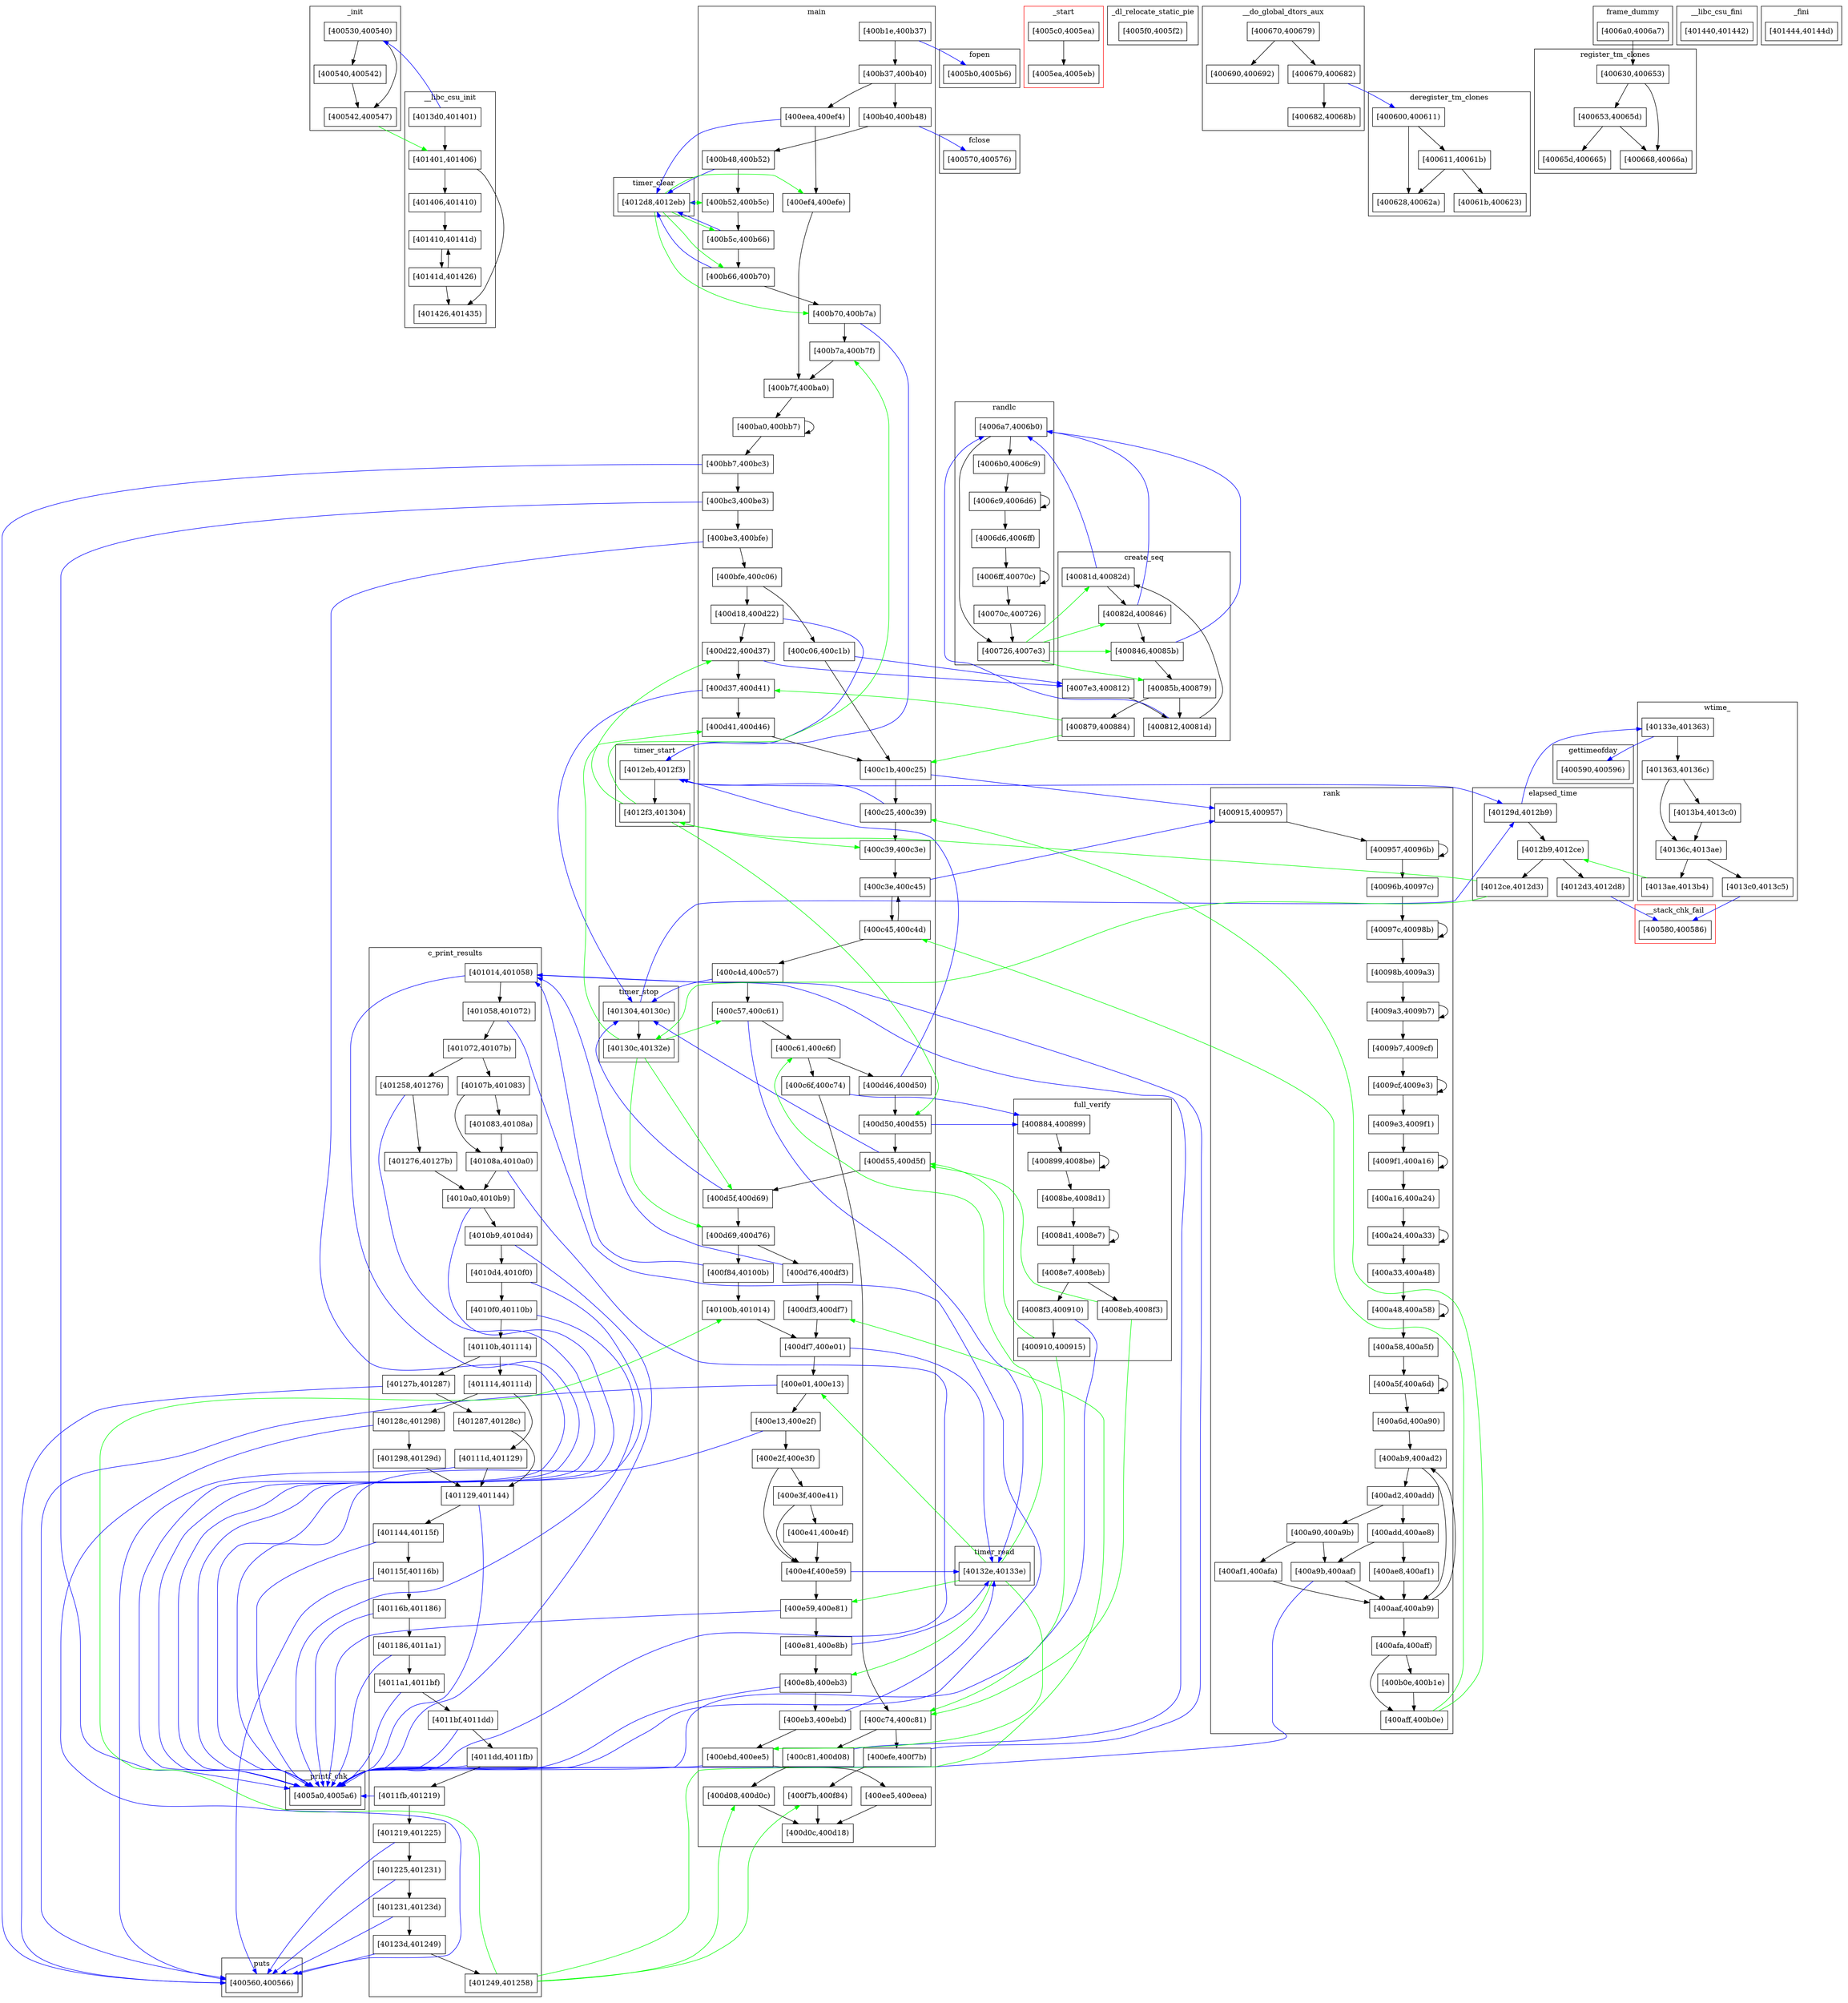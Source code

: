 digraph G{
	 subgraph cluster_1 {
		 label="_init"
		 shape=box
		 color=black
		"400530"[shape=box,label="[400530,400540)"];
		"400540"[shape=box,label="[400540,400542)"];
		"400542"[shape=box,label="[400542,400547)"];
	}
	"400530" -> "400542"
	"400530" -> "400540"
	"400540" -> "400542"
	"400542" -> "401401" [color=green]

	 subgraph cluster_2 {
		 label="puts"
		 shape=box
		 color=black
		"400560"[shape=box,label="[400560,400566)"];
	}

	 subgraph cluster_3 {
		 label="fclose"
		 shape=box
		 color=black
		"400570"[shape=box,label="[400570,400576)"];
	}

	 subgraph cluster_4 {
		 label="__stack_chk_fail"
		 shape=box
		 color=red
		"400580"[shape=box,label="[400580,400586)"];
	}

	 subgraph cluster_5 {
		 label="gettimeofday"
		 shape=box
		 color=black
		"400590"[shape=box,label="[400590,400596)"];
	}

	 subgraph cluster_6 {
		 label="__printf_chk"
		 shape=box
		 color=black
		"4005a0"[shape=box,label="[4005a0,4005a6)"];
	}

	 subgraph cluster_7 {
		 label="fopen"
		 shape=box
		 color=black
		"4005b0"[shape=box,label="[4005b0,4005b6)"];
	}

	 subgraph cluster_8 {
		 label="_start"
		 shape=box
		 color=red
		"4005c0"[shape=box,label="[4005c0,4005ea)"];
		"4005ea"[shape=box,label="[4005ea,4005eb)"];
	}
	"4005c0" -> "4005ea"

	 subgraph cluster_9 {
		 label="_dl_relocate_static_pie"
		 shape=box
		 color=black
		"4005f0"[shape=box,label="[4005f0,4005f2)"];
	}

	 subgraph cluster_10 {
		 label="deregister_tm_clones"
		 shape=box
		 color=black
		"400600"[shape=box,label="[400600,400611)"];
		"400611"[shape=box,label="[400611,40061b)"];
		"40061b"[shape=box,label="[40061b,400623)"];
		"400628"[shape=box,label="[400628,40062a)"];
	}
	"400600" -> "400628"
	"400600" -> "400611"
	"400611" -> "400628"
	"400611" -> "40061b"

	 subgraph cluster_11 {
		 label="register_tm_clones"
		 shape=box
		 color=black
		"400630"[shape=box,label="[400630,400653)"];
		"400653"[shape=box,label="[400653,40065d)"];
		"40065d"[shape=box,label="[40065d,400665)"];
		"400668"[shape=box,label="[400668,40066a)"];
	}
	"400630" -> "400668"
	"400630" -> "400653"
	"400653" -> "400668"
	"400653" -> "40065d"

	 subgraph cluster_12 {
		 label="__do_global_dtors_aux"
		 shape=box
		 color=black
		"400670"[shape=box,label="[400670,400679)"];
		"400679"[shape=box,label="[400679,400682)"];
		"400682"[shape=box,label="[400682,40068b)"];
		"400690"[shape=box,label="[400690,400692)"];
	}
	"400670" -> "400690"
	"400670" -> "400679"
	"400679" -> "400600" [color=blue]
	"400679" -> "400682"

	 subgraph cluster_13 {
		 label="frame_dummy"
		 shape=box
		 color=black
		"4006a0"[shape=box,label="[4006a0,4006a7)"];
	}
	"4006a0" -> "400630"

	 subgraph cluster_14 {
		 label="randlc"
		 shape=box
		 color=black
		"4006a7"[shape=box,label="[4006a7,4006b0)"];
		"4006b0"[shape=box,label="[4006b0,4006c9)"];
		"4006c9"[shape=box,label="[4006c9,4006d6)"];
		"4006d6"[shape=box,label="[4006d6,4006ff)"];
		"4006ff"[shape=box,label="[4006ff,40070c)"];
		"40070c"[shape=box,label="[40070c,400726)"];
		"400726"[shape=box,label="[400726,4007e3)"];
	}
	"4006a7" -> "400726"
	"4006a7" -> "4006b0"
	"4006b0" -> "4006c9"
	"4006c9" -> "4006c9"
	"4006c9" -> "4006d6"
	"4006d6" -> "4006ff"
	"4006ff" -> "4006ff"
	"4006ff" -> "40070c"
	"40070c" -> "400726"
	"400726" -> "40081d" [color=green]
	"400726" -> "40082d" [color=green]
	"400726" -> "400846" [color=green]
	"400726" -> "40085b" [color=green]

	 subgraph cluster_15 {
		 label="create_seq"
		 shape=box
		 color=black
		"4007e3"[shape=box,label="[4007e3,400812)"];
		"400812"[shape=box,label="[400812,40081d)"];
		"40081d"[shape=box,label="[40081d,40082d)"];
		"40082d"[shape=box,label="[40082d,400846)"];
		"400846"[shape=box,label="[400846,40085b)"];
		"40085b"[shape=box,label="[40085b,400879)"];
		"400879"[shape=box,label="[400879,400884)"];
	}
	"4007e3" -> "400812"
	"400812" -> "4006a7" [color=blue]
	"400812" -> "40081d"
	"40081d" -> "4006a7" [color=blue]
	"40081d" -> "40082d"
	"40082d" -> "4006a7" [color=blue]
	"40082d" -> "400846"
	"400846" -> "4006a7" [color=blue]
	"400846" -> "40085b"
	"40085b" -> "400812"
	"40085b" -> "400879"
	"400879" -> "400d37" [color=green]
	"400879" -> "400c1b" [color=green]

	 subgraph cluster_16 {
		 label="full_verify"
		 shape=box
		 color=black
		"400884"[shape=box,label="[400884,400899)"];
		"400899"[shape=box,label="[400899,4008be)"];
		"4008be"[shape=box,label="[4008be,4008d1)"];
		"4008d1"[shape=box,label="[4008d1,4008e7)"];
		"4008e7"[shape=box,label="[4008e7,4008eb)"];
		"4008eb"[shape=box,label="[4008eb,4008f3)"];
		"4008f3"[shape=box,label="[4008f3,400910)"];
		"400910"[shape=box,label="[400910,400915)"];
	}
	"400884" -> "400899"
	"400899" -> "400899"
	"400899" -> "4008be"
	"4008be" -> "4008d1"
	"4008d1" -> "4008d1"
	"4008d1" -> "4008e7"
	"4008e7" -> "4008f3"
	"4008e7" -> "4008eb"
	"4008eb" -> "400d55" [color=green]
	"4008eb" -> "400c74" [color=green]
	"4008f3" -> "4005a0" [color=blue]
	"4008f3" -> "400910"
	"400910" -> "400d55" [color=green]
	"400910" -> "400c74" [color=green]

	 subgraph cluster_17 {
		 label="rank"
		 shape=box
		 color=black
		"400915"[shape=box,label="[400915,400957)"];
		"400957"[shape=box,label="[400957,40096b)"];
		"40096b"[shape=box,label="[40096b,40097c)"];
		"40097c"[shape=box,label="[40097c,40098b)"];
		"40098b"[shape=box,label="[40098b,4009a3)"];
		"4009a3"[shape=box,label="[4009a3,4009b7)"];
		"4009b7"[shape=box,label="[4009b7,4009cf)"];
		"4009cf"[shape=box,label="[4009cf,4009e3)"];
		"4009e3"[shape=box,label="[4009e3,4009f1)"];
		"4009f1"[shape=box,label="[4009f1,400a16)"];
		"400a16"[shape=box,label="[400a16,400a24)"];
		"400a24"[shape=box,label="[400a24,400a33)"];
		"400a33"[shape=box,label="[400a33,400a48)"];
		"400a48"[shape=box,label="[400a48,400a58)"];
		"400a58"[shape=box,label="[400a58,400a5f)"];
		"400a5f"[shape=box,label="[400a5f,400a6d)"];
		"400a6d"[shape=box,label="[400a6d,400a90)"];
		"400a90"[shape=box,label="[400a90,400a9b)"];
		"400a9b"[shape=box,label="[400a9b,400aaf)"];
		"400aaf"[shape=box,label="[400aaf,400ab9)"];
		"400ab9"[shape=box,label="[400ab9,400ad2)"];
		"400ad2"[shape=box,label="[400ad2,400add)"];
		"400add"[shape=box,label="[400add,400ae8)"];
		"400ae8"[shape=box,label="[400ae8,400af1)"];
		"400af1"[shape=box,label="[400af1,400afa)"];
		"400afa"[shape=box,label="[400afa,400aff)"];
		"400aff"[shape=box,label="[400aff,400b0e)"];
		"400b0e"[shape=box,label="[400b0e,400b1e)"];
	}
	"400915" -> "400957"
	"400957" -> "400957"
	"400957" -> "40096b"
	"40096b" -> "40097c"
	"40097c" -> "40097c"
	"40097c" -> "40098b"
	"40098b" -> "4009a3"
	"4009a3" -> "4009a3"
	"4009a3" -> "4009b7"
	"4009b7" -> "4009cf"
	"4009cf" -> "4009cf"
	"4009cf" -> "4009e3"
	"4009e3" -> "4009f1"
	"4009f1" -> "4009f1"
	"4009f1" -> "400a16"
	"400a16" -> "400a24"
	"400a24" -> "400a24"
	"400a24" -> "400a33"
	"400a33" -> "400a48"
	"400a48" -> "400a48"
	"400a48" -> "400a58"
	"400a58" -> "400a5f"
	"400a5f" -> "400a5f"
	"400a5f" -> "400a6d"
	"400a6d" -> "400ab9"
	"400a90" -> "400af1"
	"400a90" -> "400a9b"
	"400a9b" -> "4005a0" [color=blue]
	"400a9b" -> "400aaf"
	"400aaf" -> "400afa"
	"400aaf" -> "400ab9"
	"400ab9" -> "400aaf"
	"400ab9" -> "400ad2"
	"400ad2" -> "400a90"
	"400ad2" -> "400add"
	"400add" -> "400a9b"
	"400add" -> "400ae8"
	"400ae8" -> "400aaf"
	"400af1" -> "400aaf"
	"400afa" -> "400b0e"
	"400afa" -> "400aff"
	"400aff" -> "400c25" [color=green]
	"400aff" -> "400c45" [color=green]
	"400b0e" -> "400aff"

	 subgraph cluster_18 {
		 label="main"
		 shape=box
		 color=black
		"400b1e"[shape=box,label="[400b1e,400b37)"];
		"400b37"[shape=box,label="[400b37,400b40)"];
		"400b40"[shape=box,label="[400b40,400b48)"];
		"400b48"[shape=box,label="[400b48,400b52)"];
		"400b52"[shape=box,label="[400b52,400b5c)"];
		"400b5c"[shape=box,label="[400b5c,400b66)"];
		"400b66"[shape=box,label="[400b66,400b70)"];
		"400b70"[shape=box,label="[400b70,400b7a)"];
		"400b7a"[shape=box,label="[400b7a,400b7f)"];
		"400b7f"[shape=box,label="[400b7f,400ba0)"];
		"400ba0"[shape=box,label="[400ba0,400bb7)"];
		"400bb7"[shape=box,label="[400bb7,400bc3)"];
		"400bc3"[shape=box,label="[400bc3,400be3)"];
		"400be3"[shape=box,label="[400be3,400bfe)"];
		"400bfe"[shape=box,label="[400bfe,400c06)"];
		"400c06"[shape=box,label="[400c06,400c1b)"];
		"400c1b"[shape=box,label="[400c1b,400c25)"];
		"400c25"[shape=box,label="[400c25,400c39)"];
		"400c39"[shape=box,label="[400c39,400c3e)"];
		"400c3e"[shape=box,label="[400c3e,400c45)"];
		"400c45"[shape=box,label="[400c45,400c4d)"];
		"400c4d"[shape=box,label="[400c4d,400c57)"];
		"400c57"[shape=box,label="[400c57,400c61)"];
		"400c61"[shape=box,label="[400c61,400c6f)"];
		"400c6f"[shape=box,label="[400c6f,400c74)"];
		"400c74"[shape=box,label="[400c74,400c81)"];
		"400c81"[shape=box,label="[400c81,400d08)"];
		"400d08"[shape=box,label="[400d08,400d0c)"];
		"400d0c"[shape=box,label="[400d0c,400d18)"];
		"400d18"[shape=box,label="[400d18,400d22)"];
		"400d22"[shape=box,label="[400d22,400d37)"];
		"400d37"[shape=box,label="[400d37,400d41)"];
		"400d41"[shape=box,label="[400d41,400d46)"];
		"400d46"[shape=box,label="[400d46,400d50)"];
		"400d50"[shape=box,label="[400d50,400d55)"];
		"400d55"[shape=box,label="[400d55,400d5f)"];
		"400d5f"[shape=box,label="[400d5f,400d69)"];
		"400d69"[shape=box,label="[400d69,400d76)"];
		"400d76"[shape=box,label="[400d76,400df3)"];
		"400df3"[shape=box,label="[400df3,400df7)"];
		"400df7"[shape=box,label="[400df7,400e01)"];
		"400e01"[shape=box,label="[400e01,400e13)"];
		"400e13"[shape=box,label="[400e13,400e2f)"];
		"400e2f"[shape=box,label="[400e2f,400e3f)"];
		"400e3f"[shape=box,label="[400e3f,400e41)"];
		"400e41"[shape=box,label="[400e41,400e4f)"];
		"400e4f"[shape=box,label="[400e4f,400e59)"];
		"400e59"[shape=box,label="[400e59,400e81)"];
		"400e81"[shape=box,label="[400e81,400e8b)"];
		"400e8b"[shape=box,label="[400e8b,400eb3)"];
		"400eb3"[shape=box,label="[400eb3,400ebd)"];
		"400ebd"[shape=box,label="[400ebd,400ee5)"];
		"400ee5"[shape=box,label="[400ee5,400eea)"];
		"400eea"[shape=box,label="[400eea,400ef4)"];
		"400ef4"[shape=box,label="[400ef4,400efe)"];
		"400efe"[shape=box,label="[400efe,400f7b)"];
		"400f7b"[shape=box,label="[400f7b,400f84)"];
		"400f84"[shape=box,label="[400f84,40100b)"];
		"40100b"[shape=box,label="[40100b,401014)"];
	}
	"400b1e" -> "4005b0" [color=blue]
	"400b1e" -> "400b37"
	"400b37" -> "400eea"
	"400b37" -> "400b40"
	"400b40" -> "400570" [color=blue]
	"400b40" -> "400b48"
	"400b48" -> "4012d8" [color=blue]
	"400b48" -> "400b52"
	"400b52" -> "4012d8" [color=blue]
	"400b52" -> "400b5c"
	"400b5c" -> "4012d8" [color=blue]
	"400b5c" -> "400b66"
	"400b66" -> "4012d8" [color=blue]
	"400b66" -> "400b70"
	"400b70" -> "4012eb" [color=blue]
	"400b70" -> "400b7a"
	"400b7a" -> "400b7f"
	"400b7f" -> "400ba0"
	"400ba0" -> "400ba0"
	"400ba0" -> "400bb7"
	"400bb7" -> "400560" [color=blue]
	"400bb7" -> "400bc3"
	"400bc3" -> "4005a0" [color=blue]
	"400bc3" -> "400be3"
	"400be3" -> "4005a0" [color=blue]
	"400be3" -> "400bfe"
	"400bfe" -> "400d18"
	"400bfe" -> "400c06"
	"400c06" -> "4007e3" [color=blue]
	"400c06" -> "400c1b"
	"400c1b" -> "400915" [color=blue]
	"400c1b" -> "400c25"
	"400c25" -> "4012eb" [color=blue]
	"400c25" -> "400c39"
	"400c39" -> "400c3e"
	"400c3e" -> "400915" [color=blue]
	"400c3e" -> "400c45"
	"400c45" -> "400c3e"
	"400c45" -> "400c4d"
	"400c4d" -> "401304" [color=blue]
	"400c4d" -> "400c57"
	"400c57" -> "40132e" [color=blue]
	"400c57" -> "400c61"
	"400c61" -> "400d46"
	"400c61" -> "400c6f"
	"400c6f" -> "400884" [color=blue]
	"400c6f" -> "400c74"
	"400c74" -> "400efe"
	"400c74" -> "400c81"
	"400c81" -> "401014" [color=blue]
	"400c81" -> "400d08"
	"400d08" -> "400d0c"
	"400d18" -> "4012eb" [color=blue]
	"400d18" -> "400d22"
	"400d22" -> "4007e3" [color=blue]
	"400d22" -> "400d37"
	"400d37" -> "401304" [color=blue]
	"400d37" -> "400d41"
	"400d41" -> "400c1b"
	"400d46" -> "4012eb" [color=blue]
	"400d46" -> "400d50"
	"400d50" -> "400884" [color=blue]
	"400d50" -> "400d55"
	"400d55" -> "401304" [color=blue]
	"400d55" -> "400d5f"
	"400d5f" -> "401304" [color=blue]
	"400d5f" -> "400d69"
	"400d69" -> "400f84"
	"400d69" -> "400d76"
	"400d76" -> "401014" [color=blue]
	"400d76" -> "400df3"
	"400df3" -> "400df7"
	"400df7" -> "40132e" [color=blue]
	"400df7" -> "400e01"
	"400e01" -> "400560" [color=blue]
	"400e01" -> "400e13"
	"400e13" -> "4005a0" [color=blue]
	"400e13" -> "400e2f"
	"400e2f" -> "400e4f"
	"400e2f" -> "400e3f"
	"400e3f" -> "400e4f"
	"400e3f" -> "400e41"
	"400e41" -> "400e4f"
	"400e4f" -> "40132e" [color=blue]
	"400e4f" -> "400e59"
	"400e59" -> "4005a0" [color=blue]
	"400e59" -> "400e81"
	"400e81" -> "40132e" [color=blue]
	"400e81" -> "400e8b"
	"400e8b" -> "4005a0" [color=blue]
	"400e8b" -> "400eb3"
	"400eb3" -> "40132e" [color=blue]
	"400eb3" -> "400ebd"
	"400ebd" -> "4005a0" [color=blue]
	"400ebd" -> "400ee5"
	"400ee5" -> "400d0c"
	"400eea" -> "4012d8" [color=blue]
	"400eea" -> "400ef4"
	"400ef4" -> "400b7f"
	"400efe" -> "401014" [color=blue]
	"400efe" -> "400f7b"
	"400f7b" -> "400d0c"
	"400f84" -> "401014" [color=blue]
	"400f84" -> "40100b"
	"40100b" -> "400df7"

	 subgraph cluster_19 {
		 label="c_print_results"
		 shape=box
		 color=black
		"401014"[shape=box,label="[401014,401058)"];
		"401058"[shape=box,label="[401058,401072)"];
		"401072"[shape=box,label="[401072,40107b)"];
		"40107b"[shape=box,label="[40107b,401083)"];
		"401083"[shape=box,label="[401083,40108a)"];
		"40108a"[shape=box,label="[40108a,4010a0)"];
		"4010a0"[shape=box,label="[4010a0,4010b9)"];
		"4010b9"[shape=box,label="[4010b9,4010d4)"];
		"4010d4"[shape=box,label="[4010d4,4010f0)"];
		"4010f0"[shape=box,label="[4010f0,40110b)"];
		"40110b"[shape=box,label="[40110b,401114)"];
		"401114"[shape=box,label="[401114,40111d)"];
		"40111d"[shape=box,label="[40111d,401129)"];
		"401129"[shape=box,label="[401129,401144)"];
		"401144"[shape=box,label="[401144,40115f)"];
		"40115f"[shape=box,label="[40115f,40116b)"];
		"40116b"[shape=box,label="[40116b,401186)"];
		"401186"[shape=box,label="[401186,4011a1)"];
		"4011a1"[shape=box,label="[4011a1,4011bf)"];
		"4011bf"[shape=box,label="[4011bf,4011dd)"];
		"4011dd"[shape=box,label="[4011dd,4011fb)"];
		"4011fb"[shape=box,label="[4011fb,401219)"];
		"401219"[shape=box,label="[401219,401225)"];
		"401225"[shape=box,label="[401225,401231)"];
		"401231"[shape=box,label="[401231,40123d)"];
		"40123d"[shape=box,label="[40123d,401249)"];
		"401249"[shape=box,label="[401249,401258)"];
		"401258"[shape=box,label="[401258,401276)"];
		"401276"[shape=box,label="[401276,40127b)"];
		"40127b"[shape=box,label="[40127b,401287)"];
		"401287"[shape=box,label="[401287,40128c)"];
		"40128c"[shape=box,label="[40128c,401298)"];
		"401298"[shape=box,label="[401298,40129d)"];
	}
	"401014" -> "4005a0" [color=blue]
	"401014" -> "401058"
	"401058" -> "4005a0" [color=blue]
	"401058" -> "401072"
	"401072" -> "401258"
	"401072" -> "40107b"
	"40107b" -> "40108a"
	"40107b" -> "401083"
	"401083" -> "40108a"
	"40108a" -> "4005a0" [color=blue]
	"40108a" -> "4010a0"
	"4010a0" -> "4005a0" [color=blue]
	"4010a0" -> "4010b9"
	"4010b9" -> "4005a0" [color=blue]
	"4010b9" -> "4010d4"
	"4010d4" -> "4005a0" [color=blue]
	"4010d4" -> "4010f0"
	"4010f0" -> "4005a0" [color=blue]
	"4010f0" -> "40110b"
	"40110b" -> "40127b"
	"40110b" -> "401114"
	"401114" -> "40128c"
	"401114" -> "40111d"
	"40111d" -> "400560" [color=blue]
	"40111d" -> "401129"
	"401129" -> "4005a0" [color=blue]
	"401129" -> "401144"
	"401144" -> "4005a0" [color=blue]
	"401144" -> "40115f"
	"40115f" -> "400560" [color=blue]
	"40115f" -> "40116b"
	"40116b" -> "4005a0" [color=blue]
	"40116b" -> "401186"
	"401186" -> "4005a0" [color=blue]
	"401186" -> "4011a1"
	"4011a1" -> "4005a0" [color=blue]
	"4011a1" -> "4011bf"
	"4011bf" -> "4005a0" [color=blue]
	"4011bf" -> "4011dd"
	"4011dd" -> "4005a0" [color=blue]
	"4011dd" -> "4011fb"
	"4011fb" -> "4005a0" [color=blue]
	"4011fb" -> "401219"
	"401219" -> "400560" [color=blue]
	"401219" -> "401225"
	"401225" -> "400560" [color=blue]
	"401225" -> "401231"
	"401231" -> "400560" [color=blue]
	"401231" -> "40123d"
	"40123d" -> "400560" [color=blue]
	"40123d" -> "401249"
	"401249" -> "40100b" [color=green]
	"401249" -> "400f7b" [color=green]
	"401249" -> "400d08" [color=green]
	"401249" -> "400df3" [color=green]
	"401258" -> "4005a0" [color=blue]
	"401258" -> "401276"
	"401276" -> "4010a0"
	"40127b" -> "400560" [color=blue]
	"40127b" -> "401287"
	"401287" -> "401129"
	"40128c" -> "400560" [color=blue]
	"40128c" -> "401298"
	"401298" -> "401129"

	 subgraph cluster_20 {
		 label="elapsed_time"
		 shape=box
		 color=black
		"40129d"[shape=box,label="[40129d,4012b9)"];
		"4012b9"[shape=box,label="[4012b9,4012ce)"];
		"4012ce"[shape=box,label="[4012ce,4012d3)"];
		"4012d3"[shape=box,label="[4012d3,4012d8)"];
	}
	"40129d" -> "40133e" [color=blue]
	"40129d" -> "4012b9"
	"4012b9" -> "4012d3"
	"4012b9" -> "4012ce"
	"4012ce" -> "40130c" [color=green]
	"4012ce" -> "4012f3" [color=green]
	"4012d3" -> "400580" [color=blue]

	 subgraph cluster_21 {
		 label="timer_clear"
		 shape=box
		 color=black
		"4012d8"[shape=box,label="[4012d8,4012eb)"];
	}
	"4012d8" -> "400ef4" [color=green]
	"4012d8" -> "400b52" [color=green]
	"4012d8" -> "400b5c" [color=green]
	"4012d8" -> "400b66" [color=green]
	"4012d8" -> "400b70" [color=green]

	 subgraph cluster_22 {
		 label="timer_start"
		 shape=box
		 color=black
		"4012eb"[shape=box,label="[4012eb,4012f3)"];
		"4012f3"[shape=box,label="[4012f3,401304)"];
	}
	"4012eb" -> "40129d" [color=blue]
	"4012eb" -> "4012f3"
	"4012f3" -> "400b7a" [color=green]
	"4012f3" -> "400d22" [color=green]
	"4012f3" -> "400c39" [color=green]
	"4012f3" -> "400d50" [color=green]

	 subgraph cluster_23 {
		 label="timer_stop"
		 shape=box
		 color=black
		"401304"[shape=box,label="[401304,40130c)"];
		"40130c"[shape=box,label="[40130c,40132e)"];
	}
	"401304" -> "40129d" [color=blue]
	"401304" -> "40130c"
	"40130c" -> "400d41" [color=green]
	"40130c" -> "400c57" [color=green]
	"40130c" -> "400d5f" [color=green]
	"40130c" -> "400d69" [color=green]

	 subgraph cluster_24 {
		 label="timer_read"
		 shape=box
		 color=black
		"40132e"[shape=box,label="[40132e,40133e)"];
	}
	"40132e" -> "400c61" [color=green]
	"40132e" -> "400e01" [color=green]
	"40132e" -> "400e59" [color=green]
	"40132e" -> "400e8b" [color=green]
	"40132e" -> "400ebd" [color=green]

	 subgraph cluster_25 {
		 label="wtime_"
		 shape=box
		 color=black
		"40133e"[shape=box,label="[40133e,401363)"];
		"401363"[shape=box,label="[401363,40136c)"];
		"40136c"[shape=box,label="[40136c,4013ae)"];
		"4013ae"[shape=box,label="[4013ae,4013b4)"];
		"4013b4"[shape=box,label="[4013b4,4013c0)"];
		"4013c0"[shape=box,label="[4013c0,4013c5)"];
	}
	"40133e" -> "400590" [color=blue]
	"40133e" -> "401363"
	"401363" -> "4013b4"
	"401363" -> "40136c"
	"40136c" -> "4013c0"
	"40136c" -> "4013ae"
	"4013ae" -> "4012b9" [color=green]
	"4013b4" -> "40136c"
	"4013c0" -> "400580" [color=blue]

	 subgraph cluster_26 {
		 label="__libc_csu_init"
		 shape=box
		 color=black
		"4013d0"[shape=box,label="[4013d0,401401)"];
		"401401"[shape=box,label="[401401,401406)"];
		"401406"[shape=box,label="[401406,401410)"];
		"401410"[shape=box,label="[401410,40141d)"];
		"40141d"[shape=box,label="[40141d,401426)"];
		"401426"[shape=box,label="[401426,401435)"];
	}
	"4013d0" -> "400530" [color=blue]
	"4013d0" -> "401401"
	"401401" -> "401426"
	"401401" -> "401406"
	"401406" -> "401410"
	"401410" -> "40141d"
	"40141d" -> "401410"
	"40141d" -> "401426"

	 subgraph cluster_27 {
		 label="__libc_csu_fini"
		 shape=box
		 color=black
		"401440"[shape=box,label="[401440,401442)"];
	}

	 subgraph cluster_28 {
		 label="_fini"
		 shape=box
		 color=black
		"401444"[shape=box,label="[401444,40144d)"];
	}

}
